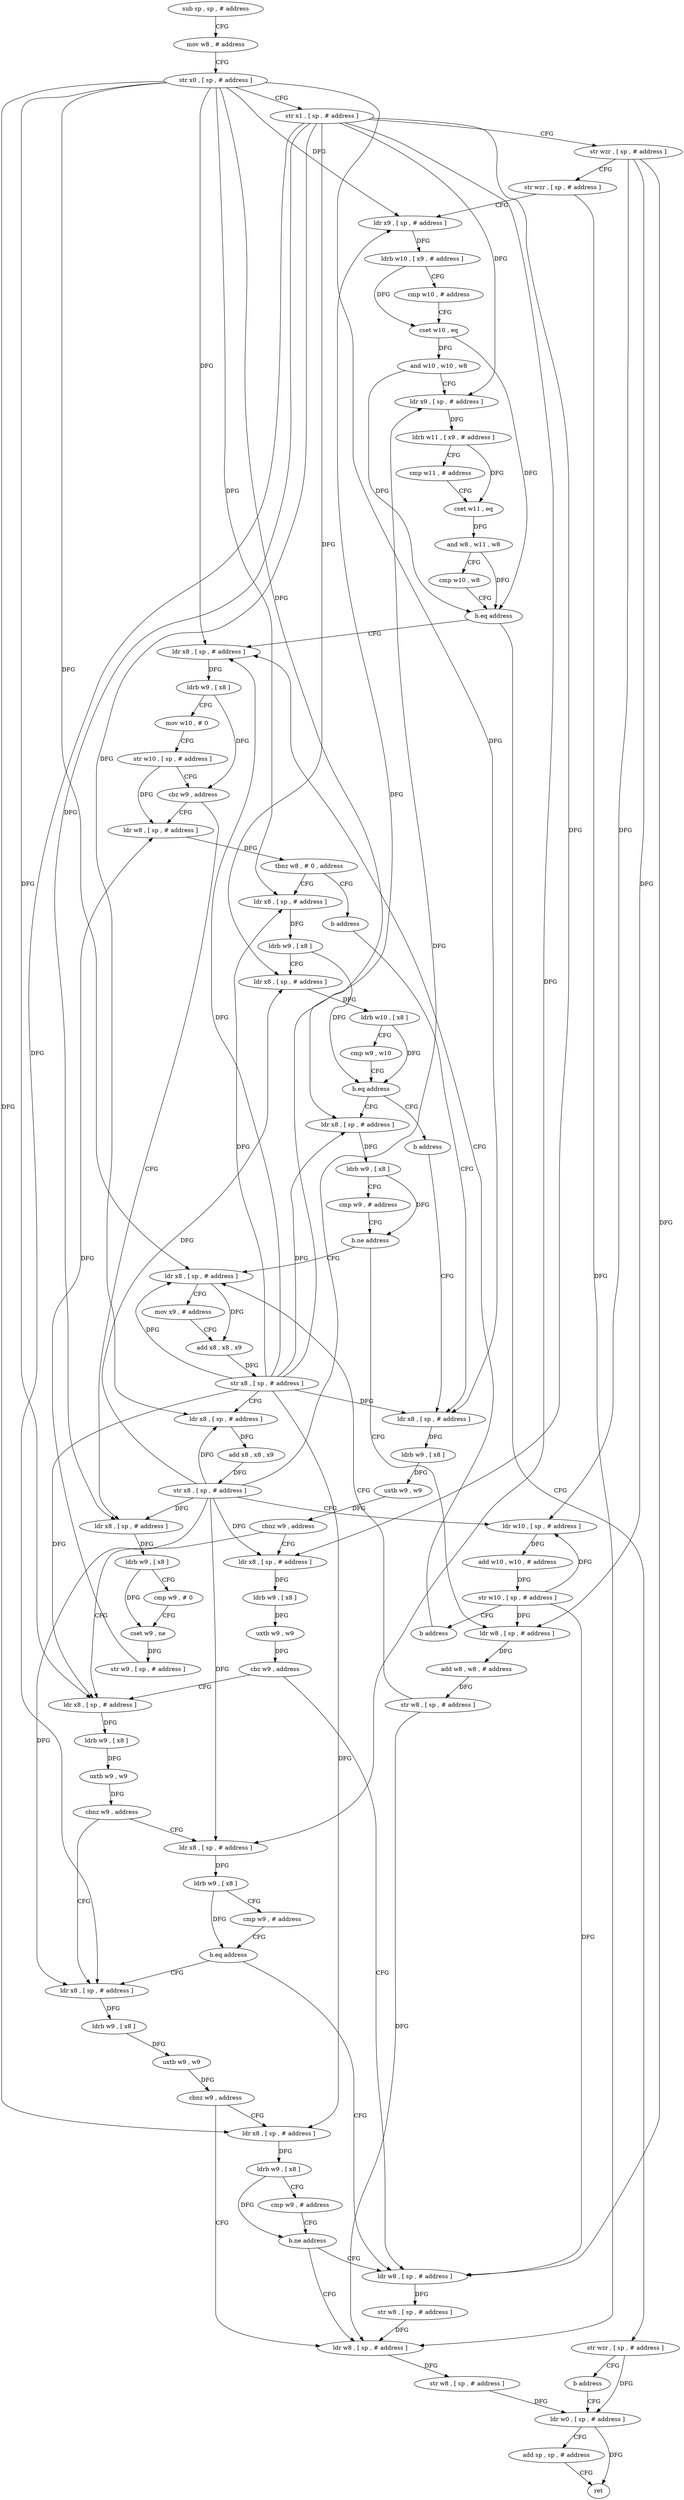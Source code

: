 digraph "func" {
"4210244" [label = "sub sp , sp , # address" ]
"4210248" [label = "mov w8 , # address" ]
"4210252" [label = "str x0 , [ sp , # address ]" ]
"4210256" [label = "str x1 , [ sp , # address ]" ]
"4210260" [label = "str wzr , [ sp , # address ]" ]
"4210264" [label = "str wzr , [ sp , # address ]" ]
"4210268" [label = "ldr x9 , [ sp , # address ]" ]
"4210272" [label = "ldrb w10 , [ x9 , # address ]" ]
"4210276" [label = "cmp w10 , # address" ]
"4210280" [label = "cset w10 , eq" ]
"4210284" [label = "and w10 , w10 , w8" ]
"4210288" [label = "ldr x9 , [ sp , # address ]" ]
"4210292" [label = "ldrb w11 , [ x9 , # address ]" ]
"4210296" [label = "cmp w11 , # address" ]
"4210300" [label = "cset w11 , eq" ]
"4210304" [label = "and w8 , w11 , w8" ]
"4210308" [label = "cmp w10 , w8" ]
"4210312" [label = "b.eq address" ]
"4210324" [label = "ldr x8 , [ sp , # address ]" ]
"4210316" [label = "str wzr , [ sp , # address ]" ]
"4210328" [label = "ldrb w9 , [ x8 ]" ]
"4210332" [label = "mov w10 , # 0" ]
"4210336" [label = "str w10 , [ sp , # address ]" ]
"4210340" [label = "cbz w9 , address" ]
"4210364" [label = "ldr w8 , [ sp , # address ]" ]
"4210344" [label = "ldr x8 , [ sp , # address ]" ]
"4210320" [label = "b address" ]
"4210588" [label = "ldr w0 , [ sp , # address ]" ]
"4210368" [label = "tbnz w8 , # 0 , address" ]
"4210376" [label = "ldr x8 , [ sp , # address ]" ]
"4210372" [label = "b address" ]
"4210348" [label = "ldrb w9 , [ x8 ]" ]
"4210352" [label = "cmp w9 , # 0" ]
"4210356" [label = "cset w9 , ne" ]
"4210360" [label = "str w9 , [ sp , # address ]" ]
"4210592" [label = "add sp , sp , # address" ]
"4210596" [label = "ret" ]
"4210380" [label = "ldrb w9 , [ x8 ]" ]
"4210384" [label = "ldr x8 , [ sp , # address ]" ]
"4210388" [label = "ldrb w10 , [ x8 ]" ]
"4210392" [label = "cmp w9 , w10" ]
"4210396" [label = "b.eq address" ]
"4210404" [label = "ldr x8 , [ sp , # address ]" ]
"4210400" [label = "b address" ]
"4210476" [label = "ldr x8 , [ sp , # address ]" ]
"4210408" [label = "ldrb w9 , [ x8 ]" ]
"4210412" [label = "cmp w9 , # address" ]
"4210416" [label = "b.ne address" ]
"4210432" [label = "ldr x8 , [ sp , # address ]" ]
"4210420" [label = "ldr w8 , [ sp , # address ]" ]
"4210480" [label = "ldrb w9 , [ x8 ]" ]
"4210484" [label = "uxtb w9 , w9" ]
"4210488" [label = "cbnz w9 , address" ]
"4210508" [label = "ldr x8 , [ sp , # address ]" ]
"4210492" [label = "ldr x8 , [ sp , # address ]" ]
"4210436" [label = "mov x9 , # address" ]
"4210440" [label = "add x8 , x8 , x9" ]
"4210444" [label = "str x8 , [ sp , # address ]" ]
"4210448" [label = "ldr x8 , [ sp , # address ]" ]
"4210452" [label = "add x8 , x8 , x9" ]
"4210456" [label = "str x8 , [ sp , # address ]" ]
"4210460" [label = "ldr w10 , [ sp , # address ]" ]
"4210464" [label = "add w10 , w10 , # address" ]
"4210468" [label = "str w10 , [ sp , # address ]" ]
"4210472" [label = "b address" ]
"4210424" [label = "add w8 , w8 , # address" ]
"4210428" [label = "str w8 , [ sp , # address ]" ]
"4210512" [label = "ldrb w9 , [ x8 ]" ]
"4210516" [label = "uxtb w9 , w9" ]
"4210520" [label = "cbnz w9 , address" ]
"4210540" [label = "ldr x8 , [ sp , # address ]" ]
"4210524" [label = "ldr x8 , [ sp , # address ]" ]
"4210496" [label = "ldrb w9 , [ x8 ]" ]
"4210500" [label = "uxtb w9 , w9" ]
"4210504" [label = "cbz w9 , address" ]
"4210572" [label = "ldr w8 , [ sp , # address ]" ]
"4210544" [label = "ldrb w9 , [ x8 ]" ]
"4210548" [label = "uxtb w9 , w9" ]
"4210552" [label = "cbnz w9 , address" ]
"4210580" [label = "ldr w8 , [ sp , # address ]" ]
"4210556" [label = "ldr x8 , [ sp , # address ]" ]
"4210528" [label = "ldrb w9 , [ x8 ]" ]
"4210532" [label = "cmp w9 , # address" ]
"4210536" [label = "b.eq address" ]
"4210576" [label = "str w8 , [ sp , # address ]" ]
"4210584" [label = "str w8 , [ sp , # address ]" ]
"4210560" [label = "ldrb w9 , [ x8 ]" ]
"4210564" [label = "cmp w9 , # address" ]
"4210568" [label = "b.ne address" ]
"4210244" -> "4210248" [ label = "CFG" ]
"4210248" -> "4210252" [ label = "CFG" ]
"4210252" -> "4210256" [ label = "CFG" ]
"4210252" -> "4210268" [ label = "DFG" ]
"4210252" -> "4210324" [ label = "DFG" ]
"4210252" -> "4210376" [ label = "DFG" ]
"4210252" -> "4210404" [ label = "DFG" ]
"4210252" -> "4210476" [ label = "DFG" ]
"4210252" -> "4210432" [ label = "DFG" ]
"4210252" -> "4210508" [ label = "DFG" ]
"4210252" -> "4210556" [ label = "DFG" ]
"4210256" -> "4210260" [ label = "CFG" ]
"4210256" -> "4210288" [ label = "DFG" ]
"4210256" -> "4210344" [ label = "DFG" ]
"4210256" -> "4210384" [ label = "DFG" ]
"4210256" -> "4210448" [ label = "DFG" ]
"4210256" -> "4210492" [ label = "DFG" ]
"4210256" -> "4210540" [ label = "DFG" ]
"4210256" -> "4210524" [ label = "DFG" ]
"4210260" -> "4210264" [ label = "CFG" ]
"4210260" -> "4210460" [ label = "DFG" ]
"4210260" -> "4210420" [ label = "DFG" ]
"4210260" -> "4210572" [ label = "DFG" ]
"4210264" -> "4210268" [ label = "CFG" ]
"4210264" -> "4210580" [ label = "DFG" ]
"4210268" -> "4210272" [ label = "DFG" ]
"4210272" -> "4210276" [ label = "CFG" ]
"4210272" -> "4210280" [ label = "DFG" ]
"4210276" -> "4210280" [ label = "CFG" ]
"4210280" -> "4210284" [ label = "DFG" ]
"4210280" -> "4210312" [ label = "DFG" ]
"4210284" -> "4210288" [ label = "CFG" ]
"4210284" -> "4210312" [ label = "DFG" ]
"4210288" -> "4210292" [ label = "DFG" ]
"4210292" -> "4210296" [ label = "CFG" ]
"4210292" -> "4210300" [ label = "DFG" ]
"4210296" -> "4210300" [ label = "CFG" ]
"4210300" -> "4210304" [ label = "DFG" ]
"4210304" -> "4210308" [ label = "CFG" ]
"4210304" -> "4210312" [ label = "DFG" ]
"4210308" -> "4210312" [ label = "CFG" ]
"4210312" -> "4210324" [ label = "CFG" ]
"4210312" -> "4210316" [ label = "CFG" ]
"4210324" -> "4210328" [ label = "DFG" ]
"4210316" -> "4210320" [ label = "CFG" ]
"4210316" -> "4210588" [ label = "DFG" ]
"4210328" -> "4210332" [ label = "CFG" ]
"4210328" -> "4210340" [ label = "DFG" ]
"4210332" -> "4210336" [ label = "CFG" ]
"4210336" -> "4210340" [ label = "CFG" ]
"4210336" -> "4210364" [ label = "DFG" ]
"4210340" -> "4210364" [ label = "CFG" ]
"4210340" -> "4210344" [ label = "CFG" ]
"4210364" -> "4210368" [ label = "DFG" ]
"4210344" -> "4210348" [ label = "DFG" ]
"4210320" -> "4210588" [ label = "CFG" ]
"4210588" -> "4210592" [ label = "CFG" ]
"4210588" -> "4210596" [ label = "DFG" ]
"4210368" -> "4210376" [ label = "CFG" ]
"4210368" -> "4210372" [ label = "CFG" ]
"4210376" -> "4210380" [ label = "DFG" ]
"4210372" -> "4210476" [ label = "CFG" ]
"4210348" -> "4210352" [ label = "CFG" ]
"4210348" -> "4210356" [ label = "DFG" ]
"4210352" -> "4210356" [ label = "CFG" ]
"4210356" -> "4210360" [ label = "DFG" ]
"4210360" -> "4210364" [ label = "DFG" ]
"4210592" -> "4210596" [ label = "CFG" ]
"4210380" -> "4210384" [ label = "CFG" ]
"4210380" -> "4210396" [ label = "DFG" ]
"4210384" -> "4210388" [ label = "DFG" ]
"4210388" -> "4210392" [ label = "CFG" ]
"4210388" -> "4210396" [ label = "DFG" ]
"4210392" -> "4210396" [ label = "CFG" ]
"4210396" -> "4210404" [ label = "CFG" ]
"4210396" -> "4210400" [ label = "CFG" ]
"4210404" -> "4210408" [ label = "DFG" ]
"4210400" -> "4210476" [ label = "CFG" ]
"4210476" -> "4210480" [ label = "DFG" ]
"4210408" -> "4210412" [ label = "CFG" ]
"4210408" -> "4210416" [ label = "DFG" ]
"4210412" -> "4210416" [ label = "CFG" ]
"4210416" -> "4210432" [ label = "CFG" ]
"4210416" -> "4210420" [ label = "CFG" ]
"4210432" -> "4210436" [ label = "CFG" ]
"4210432" -> "4210440" [ label = "DFG" ]
"4210420" -> "4210424" [ label = "DFG" ]
"4210480" -> "4210484" [ label = "DFG" ]
"4210484" -> "4210488" [ label = "DFG" ]
"4210488" -> "4210508" [ label = "CFG" ]
"4210488" -> "4210492" [ label = "CFG" ]
"4210508" -> "4210512" [ label = "DFG" ]
"4210492" -> "4210496" [ label = "DFG" ]
"4210436" -> "4210440" [ label = "CFG" ]
"4210440" -> "4210444" [ label = "DFG" ]
"4210444" -> "4210448" [ label = "CFG" ]
"4210444" -> "4210268" [ label = "DFG" ]
"4210444" -> "4210324" [ label = "DFG" ]
"4210444" -> "4210376" [ label = "DFG" ]
"4210444" -> "4210404" [ label = "DFG" ]
"4210444" -> "4210476" [ label = "DFG" ]
"4210444" -> "4210432" [ label = "DFG" ]
"4210444" -> "4210508" [ label = "DFG" ]
"4210444" -> "4210556" [ label = "DFG" ]
"4210448" -> "4210452" [ label = "DFG" ]
"4210452" -> "4210456" [ label = "DFG" ]
"4210456" -> "4210460" [ label = "CFG" ]
"4210456" -> "4210288" [ label = "DFG" ]
"4210456" -> "4210344" [ label = "DFG" ]
"4210456" -> "4210384" [ label = "DFG" ]
"4210456" -> "4210448" [ label = "DFG" ]
"4210456" -> "4210492" [ label = "DFG" ]
"4210456" -> "4210540" [ label = "DFG" ]
"4210456" -> "4210524" [ label = "DFG" ]
"4210460" -> "4210464" [ label = "DFG" ]
"4210464" -> "4210468" [ label = "DFG" ]
"4210468" -> "4210472" [ label = "CFG" ]
"4210468" -> "4210460" [ label = "DFG" ]
"4210468" -> "4210420" [ label = "DFG" ]
"4210468" -> "4210572" [ label = "DFG" ]
"4210472" -> "4210324" [ label = "CFG" ]
"4210424" -> "4210428" [ label = "DFG" ]
"4210428" -> "4210432" [ label = "CFG" ]
"4210428" -> "4210580" [ label = "DFG" ]
"4210512" -> "4210516" [ label = "DFG" ]
"4210516" -> "4210520" [ label = "DFG" ]
"4210520" -> "4210540" [ label = "CFG" ]
"4210520" -> "4210524" [ label = "CFG" ]
"4210540" -> "4210544" [ label = "DFG" ]
"4210524" -> "4210528" [ label = "DFG" ]
"4210496" -> "4210500" [ label = "DFG" ]
"4210500" -> "4210504" [ label = "DFG" ]
"4210504" -> "4210572" [ label = "CFG" ]
"4210504" -> "4210508" [ label = "CFG" ]
"4210572" -> "4210576" [ label = "DFG" ]
"4210544" -> "4210548" [ label = "DFG" ]
"4210548" -> "4210552" [ label = "DFG" ]
"4210552" -> "4210580" [ label = "CFG" ]
"4210552" -> "4210556" [ label = "CFG" ]
"4210580" -> "4210584" [ label = "DFG" ]
"4210556" -> "4210560" [ label = "DFG" ]
"4210528" -> "4210532" [ label = "CFG" ]
"4210528" -> "4210536" [ label = "DFG" ]
"4210532" -> "4210536" [ label = "CFG" ]
"4210536" -> "4210572" [ label = "CFG" ]
"4210536" -> "4210540" [ label = "CFG" ]
"4210576" -> "4210580" [ label = "DFG" ]
"4210584" -> "4210588" [ label = "DFG" ]
"4210560" -> "4210564" [ label = "CFG" ]
"4210560" -> "4210568" [ label = "DFG" ]
"4210564" -> "4210568" [ label = "CFG" ]
"4210568" -> "4210580" [ label = "CFG" ]
"4210568" -> "4210572" [ label = "CFG" ]
}
